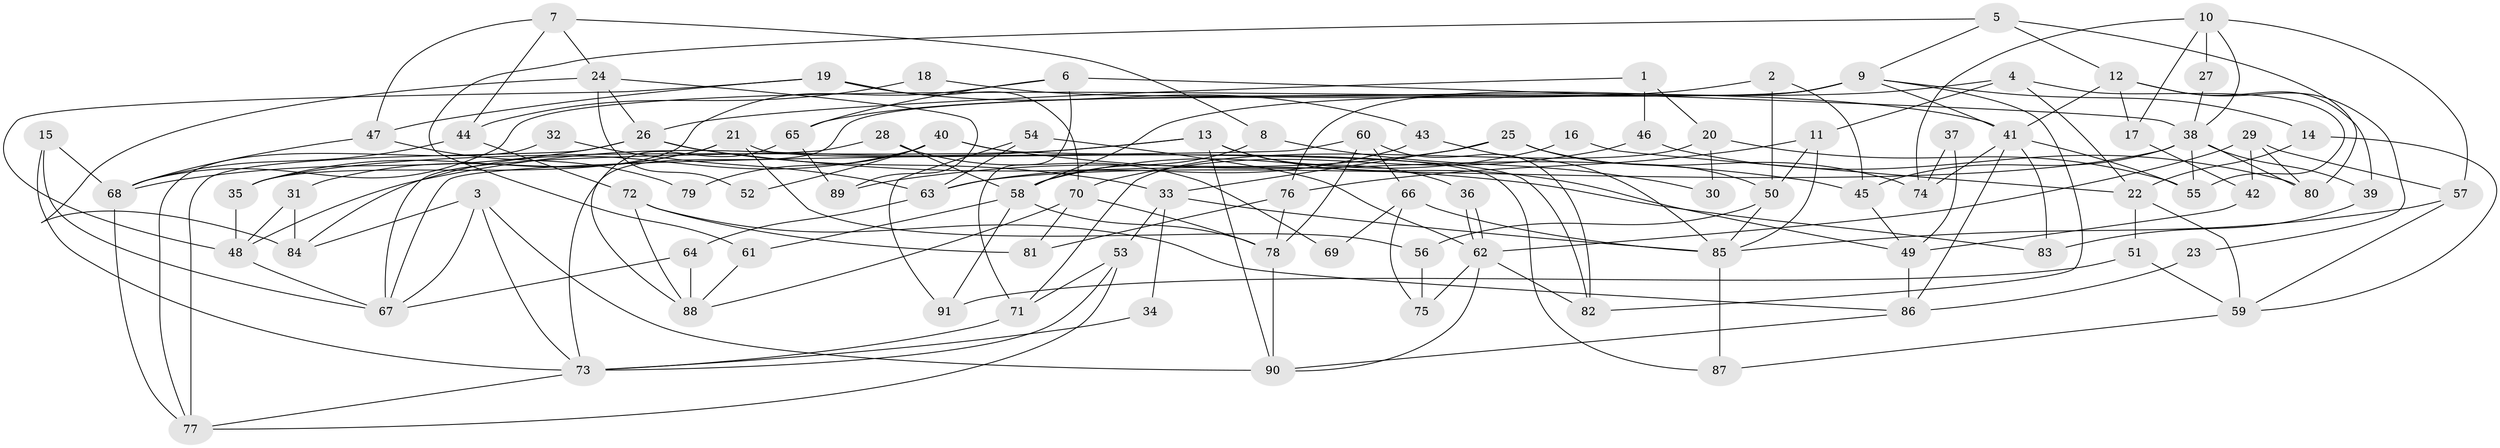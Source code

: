 // Generated by graph-tools (version 1.1) at 2025/01/03/09/25 03:01:58]
// undirected, 91 vertices, 182 edges
graph export_dot {
graph [start="1"]
  node [color=gray90,style=filled];
  1;
  2;
  3;
  4;
  5;
  6;
  7;
  8;
  9;
  10;
  11;
  12;
  13;
  14;
  15;
  16;
  17;
  18;
  19;
  20;
  21;
  22;
  23;
  24;
  25;
  26;
  27;
  28;
  29;
  30;
  31;
  32;
  33;
  34;
  35;
  36;
  37;
  38;
  39;
  40;
  41;
  42;
  43;
  44;
  45;
  46;
  47;
  48;
  49;
  50;
  51;
  52;
  53;
  54;
  55;
  56;
  57;
  58;
  59;
  60;
  61;
  62;
  63;
  64;
  65;
  66;
  67;
  68;
  69;
  70;
  71;
  72;
  73;
  74;
  75;
  76;
  77;
  78;
  79;
  80;
  81;
  82;
  83;
  84;
  85;
  86;
  87;
  88;
  89;
  90;
  91;
  1 -- 26;
  1 -- 46;
  1 -- 20;
  2 -- 50;
  2 -- 45;
  2 -- 65;
  3 -- 90;
  3 -- 73;
  3 -- 67;
  3 -- 84;
  4 -- 58;
  4 -- 11;
  4 -- 22;
  4 -- 55;
  5 -- 9;
  5 -- 12;
  5 -- 61;
  5 -- 80;
  6 -- 65;
  6 -- 38;
  6 -- 35;
  6 -- 71;
  7 -- 24;
  7 -- 44;
  7 -- 8;
  7 -- 47;
  8 -- 58;
  8 -- 30;
  9 -- 41;
  9 -- 73;
  9 -- 14;
  9 -- 68;
  9 -- 76;
  9 -- 82;
  10 -- 57;
  10 -- 38;
  10 -- 17;
  10 -- 27;
  10 -- 74;
  11 -- 76;
  11 -- 85;
  11 -- 50;
  12 -- 17;
  12 -- 41;
  12 -- 23;
  12 -- 39;
  13 -- 48;
  13 -- 35;
  13 -- 36;
  13 -- 49;
  13 -- 90;
  14 -- 22;
  14 -- 59;
  15 -- 68;
  15 -- 73;
  15 -- 67;
  16 -- 58;
  16 -- 22;
  17 -- 42;
  18 -- 44;
  18 -- 41;
  19 -- 47;
  19 -- 70;
  19 -- 43;
  19 -- 48;
  20 -- 71;
  20 -- 30;
  20 -- 55;
  21 -- 35;
  21 -- 31;
  21 -- 56;
  21 -- 87;
  22 -- 59;
  22 -- 51;
  23 -- 86;
  24 -- 84;
  24 -- 26;
  24 -- 52;
  24 -- 89;
  25 -- 33;
  25 -- 50;
  25 -- 74;
  25 -- 89;
  26 -- 33;
  26 -- 83;
  26 -- 68;
  26 -- 77;
  27 -- 38;
  28 -- 67;
  28 -- 58;
  28 -- 69;
  29 -- 57;
  29 -- 62;
  29 -- 42;
  29 -- 80;
  31 -- 48;
  31 -- 84;
  32 -- 77;
  32 -- 63;
  33 -- 85;
  33 -- 53;
  33 -- 34;
  34 -- 73;
  35 -- 48;
  36 -- 62;
  36 -- 62;
  37 -- 49;
  37 -- 74;
  38 -- 80;
  38 -- 55;
  38 -- 39;
  38 -- 45;
  38 -- 63;
  39 -- 83;
  40 -- 82;
  40 -- 45;
  40 -- 52;
  40 -- 79;
  40 -- 84;
  41 -- 74;
  41 -- 55;
  41 -- 83;
  41 -- 86;
  42 -- 49;
  43 -- 63;
  43 -- 85;
  44 -- 68;
  44 -- 72;
  45 -- 49;
  46 -- 80;
  46 -- 70;
  47 -- 68;
  47 -- 79;
  48 -- 67;
  49 -- 86;
  50 -- 56;
  50 -- 85;
  51 -- 59;
  51 -- 91;
  53 -- 77;
  53 -- 73;
  53 -- 71;
  54 -- 63;
  54 -- 62;
  54 -- 91;
  56 -- 75;
  57 -- 85;
  57 -- 59;
  58 -- 78;
  58 -- 91;
  58 -- 61;
  59 -- 87;
  60 -- 67;
  60 -- 82;
  60 -- 66;
  60 -- 78;
  61 -- 88;
  62 -- 90;
  62 -- 75;
  62 -- 82;
  63 -- 64;
  64 -- 67;
  64 -- 88;
  65 -- 89;
  65 -- 88;
  66 -- 85;
  66 -- 69;
  66 -- 75;
  68 -- 77;
  70 -- 88;
  70 -- 78;
  70 -- 81;
  71 -- 73;
  72 -- 88;
  72 -- 81;
  72 -- 86;
  73 -- 77;
  76 -- 78;
  76 -- 81;
  78 -- 90;
  85 -- 87;
  86 -- 90;
}
